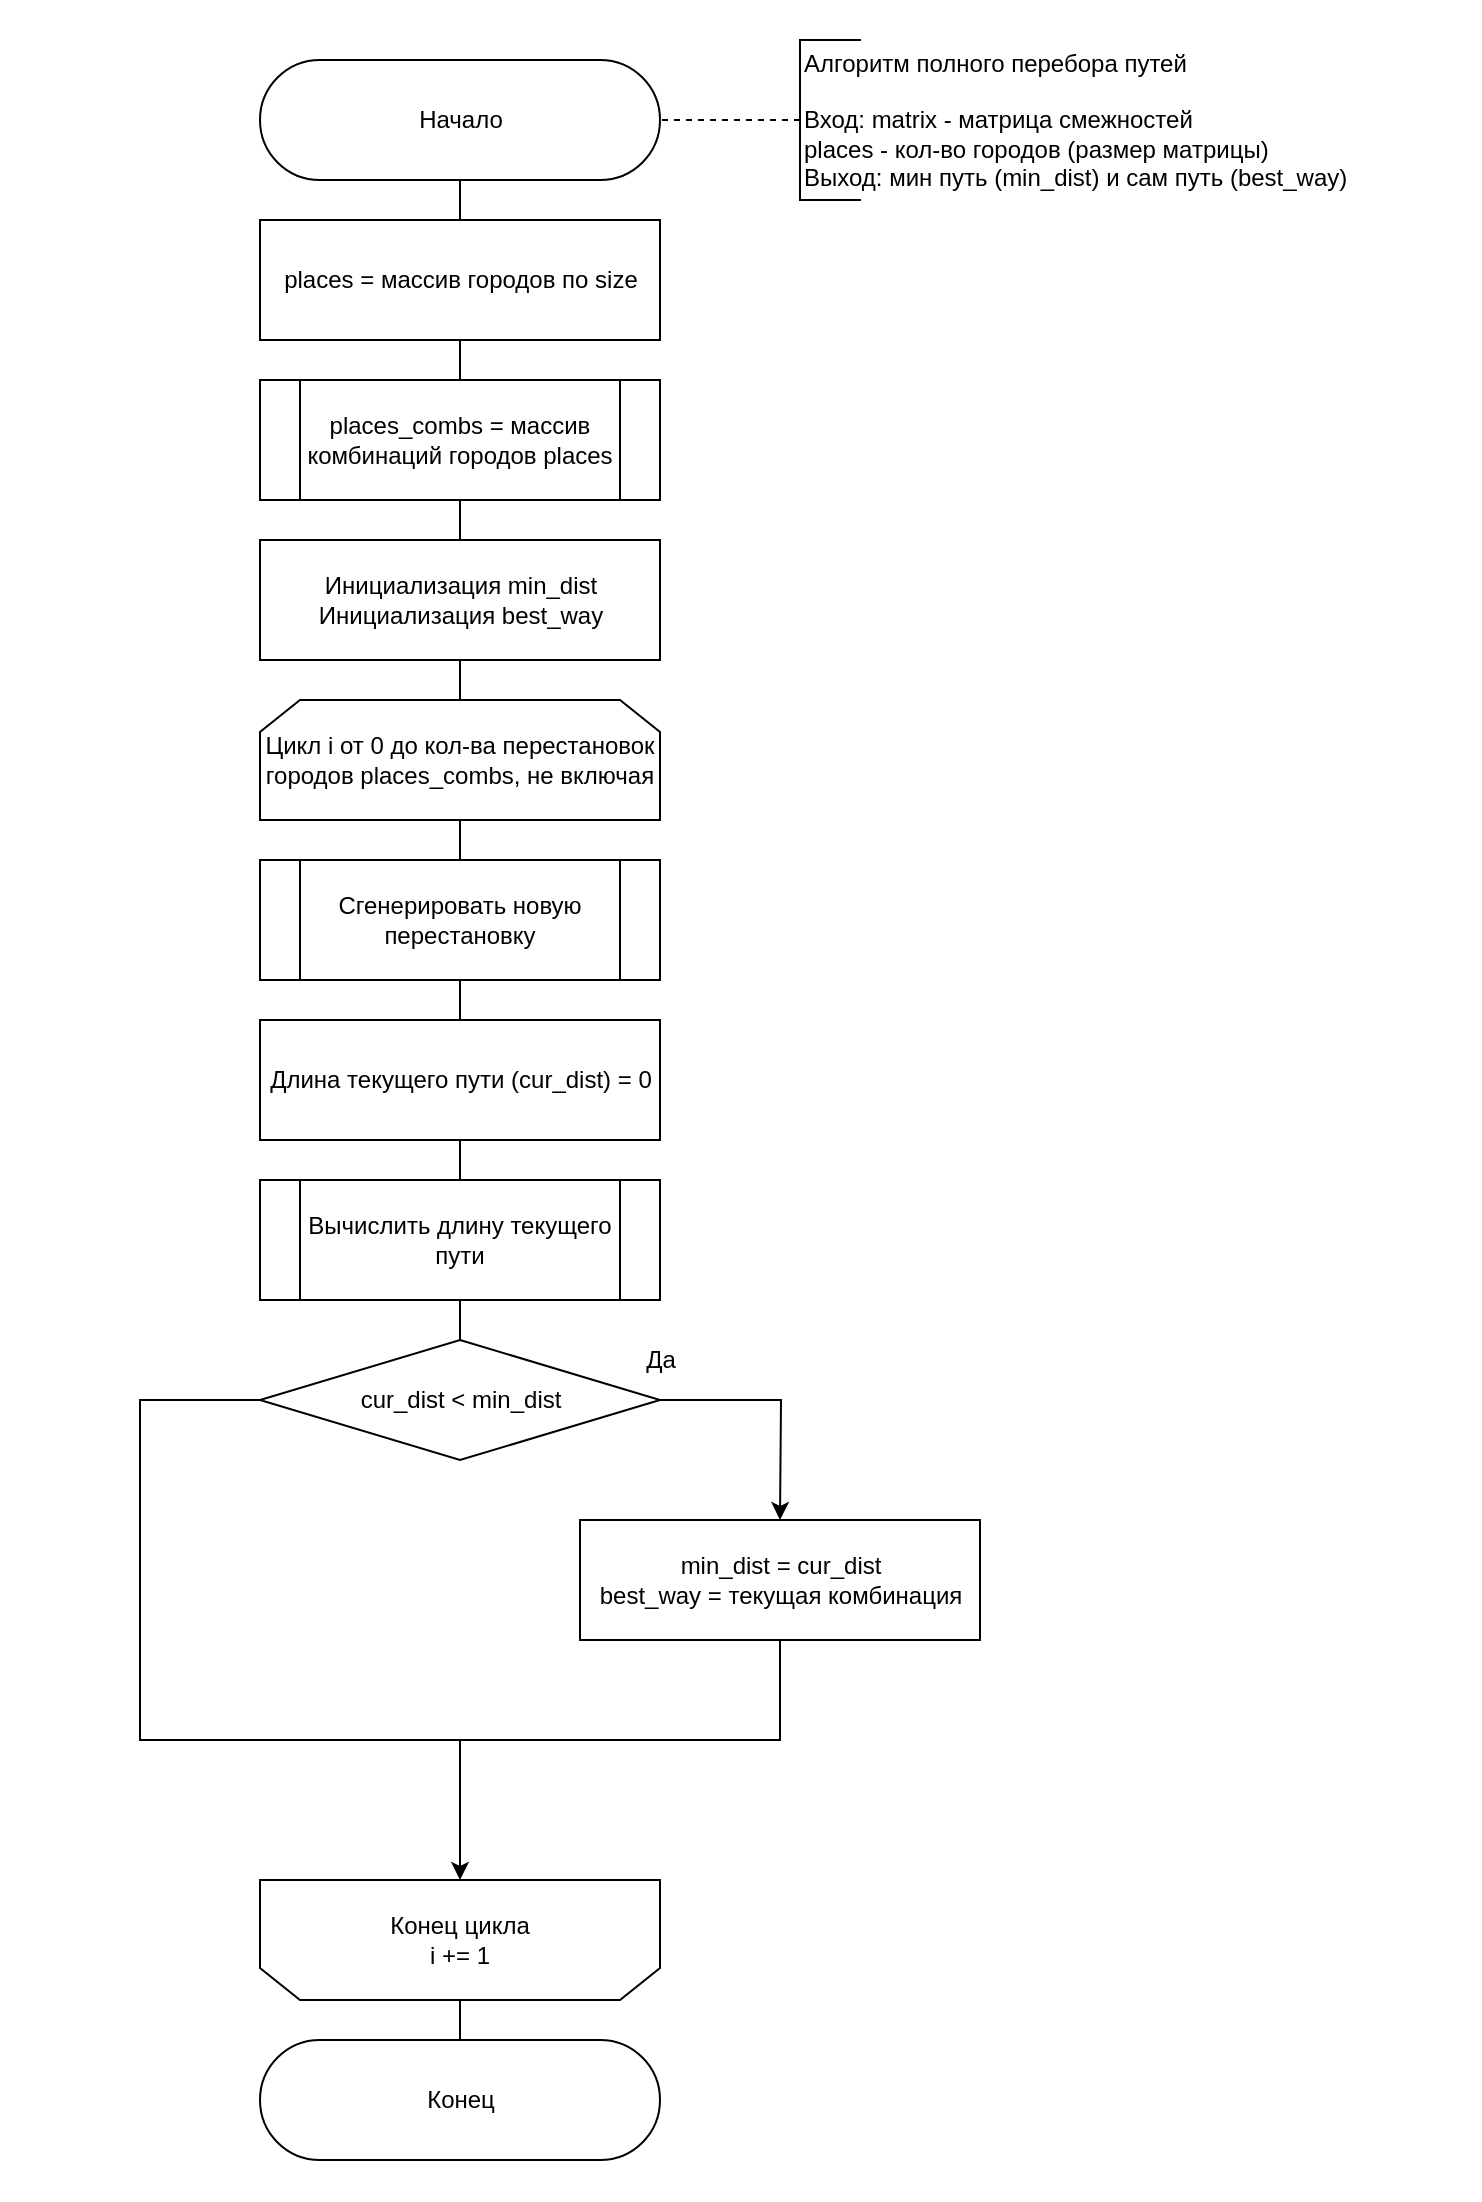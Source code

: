 <mxfile>
    <diagram id="QM2p47kPDZQZnexqTIiv" name="Страница 1">
        <mxGraphModel dx="2020" dy="1440" grid="0" gridSize="10" guides="1" tooltips="1" connect="1" arrows="1" fold="1" page="1" pageScale="1" pageWidth="1654" pageHeight="2336" math="0" shadow="0">
            <root>
                <mxCell id="0"/>
                <mxCell id="1" parent="0"/>
                <mxCell id="29" style="edgeStyle=none;html=1;exitX=0.5;exitY=0.5;exitDx=0;exitDy=30;exitPerimeter=0;entryX=0.5;entryY=0;entryDx=0;entryDy=0;endArrow=none;endFill=0;" parent="1" source="3" target="28" edge="1">
                    <mxGeometry relative="1" as="geometry"/>
                </mxCell>
                <mxCell id="3" value="Начало" style="html=1;dashed=0;whitespace=wrap;shape=mxgraph.dfd.start" parent="1" vertex="1">
                    <mxGeometry x="860" y="120" width="200" height="60" as="geometry"/>
                </mxCell>
                <mxCell id="6" value="" style="edgeStyle=orthogonalEdgeStyle;rounded=0;orthogonalLoop=1;jettySize=auto;html=1;endArrow=none;endFill=0;dashed=1;" parent="1" source="7" target="3" edge="1">
                    <mxGeometry relative="1" as="geometry"/>
                </mxCell>
                <mxCell id="7" value="&lt;span style=&quot;font-family: &amp;#34;helvetica&amp;#34;&quot;&gt;Алгоритм полного перебора путей&lt;/span&gt;&lt;br style=&quot;font-family: &amp;#34;helvetica&amp;#34;&quot;&gt;&lt;br style=&quot;font-family: &amp;#34;helvetica&amp;#34;&quot;&gt;&lt;span style=&quot;font-family: &amp;#34;helvetica&amp;#34;&quot;&gt;Вход: matrix - матрица смежностей&lt;/span&gt;&lt;br style=&quot;font-family: &amp;#34;helvetica&amp;#34;&quot;&gt;&lt;span style=&quot;font-family: &amp;#34;helvetica&amp;#34; ; text-align: center&quot;&gt;places&lt;/span&gt;&lt;span style=&quot;font-family: &amp;#34;helvetica&amp;#34;&quot;&gt;&amp;nbsp;- кол-во городов (размер матрицы)&lt;/span&gt;&lt;br style=&quot;font-family: &amp;#34;helvetica&amp;#34;&quot;&gt;&lt;span style=&quot;font-family: &amp;#34;helvetica&amp;#34;&quot;&gt;Выход: мин путь (min_dist) и сам путь (best_way)&lt;/span&gt;" style="html=1;dashed=0;whitespace=wrap;shape=partialRectangle;right=0;align=left;" parent="1" vertex="1">
                    <mxGeometry x="1130" y="110" width="30" height="80" as="geometry"/>
                </mxCell>
                <mxCell id="162" style="edgeStyle=none;html=1;exitX=0.5;exitY=1;exitDx=0;exitDy=0;entryX=0.5;entryY=0;entryDx=0;entryDy=0;endArrow=none;endFill=0;" parent="1" source="21" target="161" edge="1">
                    <mxGeometry relative="1" as="geometry"/>
                </mxCell>
                <mxCell id="21" value="Цикл i от 0 до кол-ва перестановок городов places_combs, не включая" style="shape=loopLimit;whiteSpace=wrap;html=1;direction=east" parent="1" vertex="1">
                    <mxGeometry x="860" y="440" width="200" height="60" as="geometry"/>
                </mxCell>
                <mxCell id="165" style="edgeStyle=orthogonalEdgeStyle;html=1;exitX=0.5;exitY=1;exitDx=0;exitDy=0;entryX=0.5;entryY=0;entryDx=0;entryDy=0;endArrow=none;endFill=0;rounded=0;" parent="1" source="24" target="155" edge="1">
                    <mxGeometry relative="1" as="geometry"/>
                </mxCell>
                <mxCell id="24" value="Вычислить длину текущего&lt;br&gt;пути" style="shape=process;whiteSpace=wrap;html=1;backgroundOutline=1;" parent="1" vertex="1">
                    <mxGeometry x="860" y="680" width="200" height="60" as="geometry"/>
                </mxCell>
                <mxCell id="77" style="edgeStyle=none;html=1;exitX=0.5;exitY=1;exitDx=0;exitDy=0;entryX=0.5;entryY=0;entryDx=0;entryDy=0;endArrow=none;endFill=0;" parent="1" source="28" target="76" edge="1">
                    <mxGeometry relative="1" as="geometry"/>
                </mxCell>
                <mxCell id="28" value="places = массив городов по size" style="html=1;dashed=0;whitespace=wrap;" parent="1" vertex="1">
                    <mxGeometry x="860" y="200" width="200" height="60" as="geometry"/>
                </mxCell>
                <mxCell id="31" value="Конец цикла&lt;br&gt;i += 1" style="shape=loopLimit;whiteSpace=wrap;html=1;strokeWidth=1;direction=west;" parent="1" vertex="1">
                    <mxGeometry x="860" y="1030" width="200" height="60" as="geometry"/>
                </mxCell>
                <mxCell id="46" style="edgeStyle=none;html=1;exitX=0.5;exitY=0;exitDx=0;exitDy=0;entryX=0.5;entryY=0.5;entryDx=0;entryDy=-30;entryPerimeter=0;endArrow=none;endFill=0;" parent="1" target="45" edge="1">
                    <mxGeometry relative="1" as="geometry">
                        <mxPoint x="960" y="1090" as="sourcePoint"/>
                    </mxGeometry>
                </mxCell>
                <mxCell id="45" value="Конец" style="html=1;dashed=0;whitespace=wrap;shape=mxgraph.dfd.start" parent="1" vertex="1">
                    <mxGeometry x="860" y="1110" width="200" height="60" as="geometry"/>
                </mxCell>
                <mxCell id="80" style="edgeStyle=none;html=1;exitX=0.5;exitY=1;exitDx=0;exitDy=0;entryX=0.5;entryY=0;entryDx=0;entryDy=0;endArrow=none;endFill=0;" parent="1" source="76" target="78" edge="1">
                    <mxGeometry relative="1" as="geometry"/>
                </mxCell>
                <mxCell id="76" value="places_combs = массив&lt;br&gt;комбинаций городов places" style="shape=process;whiteSpace=wrap;html=1;backgroundOutline=1;" parent="1" vertex="1">
                    <mxGeometry x="860" y="280" width="200" height="60" as="geometry"/>
                </mxCell>
                <mxCell id="81" style="edgeStyle=none;html=1;exitX=0.5;exitY=1;exitDx=0;exitDy=0;endArrow=none;endFill=0;entryX=0.5;entryY=0;entryDx=0;entryDy=0;" parent="1" source="78" target="21" edge="1">
                    <mxGeometry relative="1" as="geometry">
                        <mxPoint x="960" y="430" as="targetPoint"/>
                    </mxGeometry>
                </mxCell>
                <mxCell id="78" value="Инициализация min_dist&lt;br&gt;Инициализация best_way" style="html=1;dashed=0;whitespace=wrap;" parent="1" vertex="1">
                    <mxGeometry x="860" y="360" width="200" height="60" as="geometry"/>
                </mxCell>
                <mxCell id="85" style="edgeStyle=none;html=1;exitX=0.5;exitY=1;exitDx=0;exitDy=0;entryX=0.5;entryY=0;entryDx=0;entryDy=0;endArrow=none;endFill=0;" parent="1" source="82" target="24" edge="1">
                    <mxGeometry relative="1" as="geometry"/>
                </mxCell>
                <mxCell id="82" value="Длина текущего пути (cur_dist) = 0" style="html=1;dashed=0;whitespace=wrap;" parent="1" vertex="1">
                    <mxGeometry x="860" y="600" width="200" height="60" as="geometry"/>
                </mxCell>
                <mxCell id="154" style="edgeStyle=orthogonalEdgeStyle;rounded=0;orthogonalLoop=1;jettySize=auto;html=1;exitX=1;exitY=0.5;exitDx=0;exitDy=0;endArrow=classic;endFill=1;" parent="1" source="155" edge="1">
                    <mxGeometry relative="1" as="geometry">
                        <mxPoint x="1120" y="850" as="targetPoint"/>
                    </mxGeometry>
                </mxCell>
                <mxCell id="159" style="edgeStyle=orthogonalEdgeStyle;html=1;exitX=0;exitY=0.5;exitDx=0;exitDy=0;endArrow=none;endFill=0;rounded=0;" parent="1" source="155" edge="1">
                    <mxGeometry relative="1" as="geometry">
                        <mxPoint x="960" y="960" as="targetPoint"/>
                        <Array as="points">
                            <mxPoint x="800" y="790"/>
                            <mxPoint x="800" y="960"/>
                            <mxPoint x="960" y="960"/>
                        </Array>
                    </mxGeometry>
                </mxCell>
                <mxCell id="155" value="cur_dist &amp;lt; min_dist" style="shape=rhombus;html=1;dashed=0;whitespace=wrap;perimeter=rhombusPerimeter;" parent="1" vertex="1">
                    <mxGeometry x="860" y="760" width="200" height="60" as="geometry"/>
                </mxCell>
                <mxCell id="156" value="Да" style="text;html=1;align=center;verticalAlign=middle;resizable=0;points=[];autosize=1;strokeColor=none;" parent="1" vertex="1">
                    <mxGeometry x="1045" y="760" width="30" height="20" as="geometry"/>
                </mxCell>
                <mxCell id="160" style="edgeStyle=orthogonalEdgeStyle;rounded=0;html=1;exitX=0.5;exitY=1;exitDx=0;exitDy=0;endArrow=classic;endFill=1;entryX=0.5;entryY=1;entryDx=0;entryDy=0;" parent="1" source="157" target="31" edge="1">
                    <mxGeometry relative="1" as="geometry">
                        <mxPoint x="960" y="960" as="targetPoint"/>
                        <Array as="points">
                            <mxPoint x="1120" y="960"/>
                            <mxPoint x="960" y="960"/>
                        </Array>
                    </mxGeometry>
                </mxCell>
                <mxCell id="157" value="min_dist = cur_dist&lt;br&gt;best_way = текущая комбинация" style="html=1;dashed=0;whitespace=wrap;" parent="1" vertex="1">
                    <mxGeometry x="1020" y="850" width="200" height="60" as="geometry"/>
                </mxCell>
                <mxCell id="163" style="edgeStyle=none;html=1;exitX=0.5;exitY=1;exitDx=0;exitDy=0;entryX=0.5;entryY=0;entryDx=0;entryDy=0;endArrow=none;endFill=0;" parent="1" source="161" target="82" edge="1">
                    <mxGeometry relative="1" as="geometry"/>
                </mxCell>
                <mxCell id="161" value="Сгенерировать новую перестановку" style="shape=process;whiteSpace=wrap;html=1;backgroundOutline=1;" parent="1" vertex="1">
                    <mxGeometry x="860" y="520" width="200" height="60" as="geometry"/>
                </mxCell>
                <mxCell id="167" value="" style="whiteSpace=wrap;html=1;fillColor=none;strokeColor=none;" vertex="1" parent="1">
                    <mxGeometry x="730" y="90" width="740" height="1100" as="geometry"/>
                </mxCell>
            </root>
        </mxGraphModel>
    </diagram>
</mxfile>